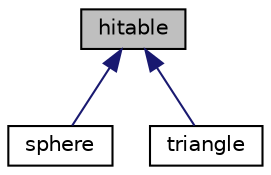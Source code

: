 digraph "hitable"
{
  edge [fontname="Helvetica",fontsize="10",labelfontname="Helvetica",labelfontsize="10"];
  node [fontname="Helvetica",fontsize="10",shape=record];
  Node0 [label="hitable",height=0.2,width=0.4,color="black", fillcolor="grey75", style="filled", fontcolor="black"];
  Node0 -> Node1 [dir="back",color="midnightblue",fontsize="10",style="solid"];
  Node1 [label="sphere",height=0.2,width=0.4,color="black", fillcolor="white", style="filled",URL="$classsphere.html"];
  Node0 -> Node2 [dir="back",color="midnightblue",fontsize="10",style="solid"];
  Node2 [label="triangle",height=0.2,width=0.4,color="black", fillcolor="white", style="filled",URL="$classtriangle.html",tooltip="Triangle class used in drawing any stl file. "];
}
